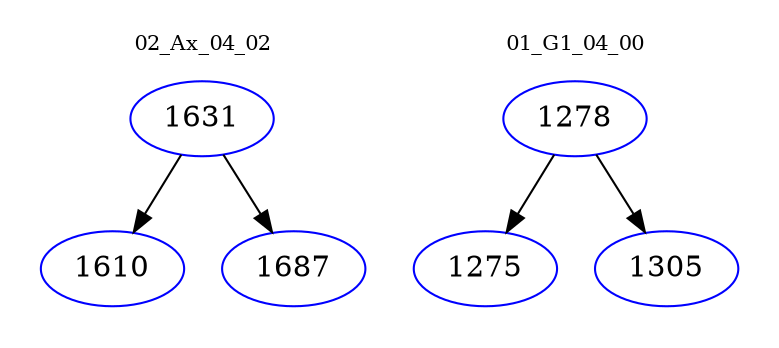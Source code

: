 digraph{
subgraph cluster_0 {
color = white
label = "02_Ax_04_02";
fontsize=10;
T0_1631 [label="1631", color="blue"]
T0_1631 -> T0_1610 [color="black"]
T0_1610 [label="1610", color="blue"]
T0_1631 -> T0_1687 [color="black"]
T0_1687 [label="1687", color="blue"]
}
subgraph cluster_1 {
color = white
label = "01_G1_04_00";
fontsize=10;
T1_1278 [label="1278", color="blue"]
T1_1278 -> T1_1275 [color="black"]
T1_1275 [label="1275", color="blue"]
T1_1278 -> T1_1305 [color="black"]
T1_1305 [label="1305", color="blue"]
}
}

